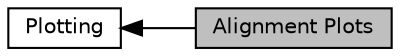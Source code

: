 digraph "Alignment Plots"
{
  bgcolor="transparent";
  edge [fontname="Helvetica",fontsize="10",labelfontname="Helvetica",labelfontsize="10"];
  node [fontname="Helvetica",fontsize="10",shape=box];
  rankdir=LR;
  Node1 [label="Plotting",height=0.2,width=0.4,color="black",URL="$group__plotting__utils.html",tooltip="Functions for Creating Secondary Structure Plots, Dot-Plots, and More."];
  Node0 [label="Alignment Plots",height=0.2,width=0.4,color="black", fillcolor="grey75", style="filled", fontcolor="black",tooltip="Functions to generate Alignment plots with annotated consensus structure."];
  Node1->Node0 [shape=plaintext, dir="back", style="solid"];
}

